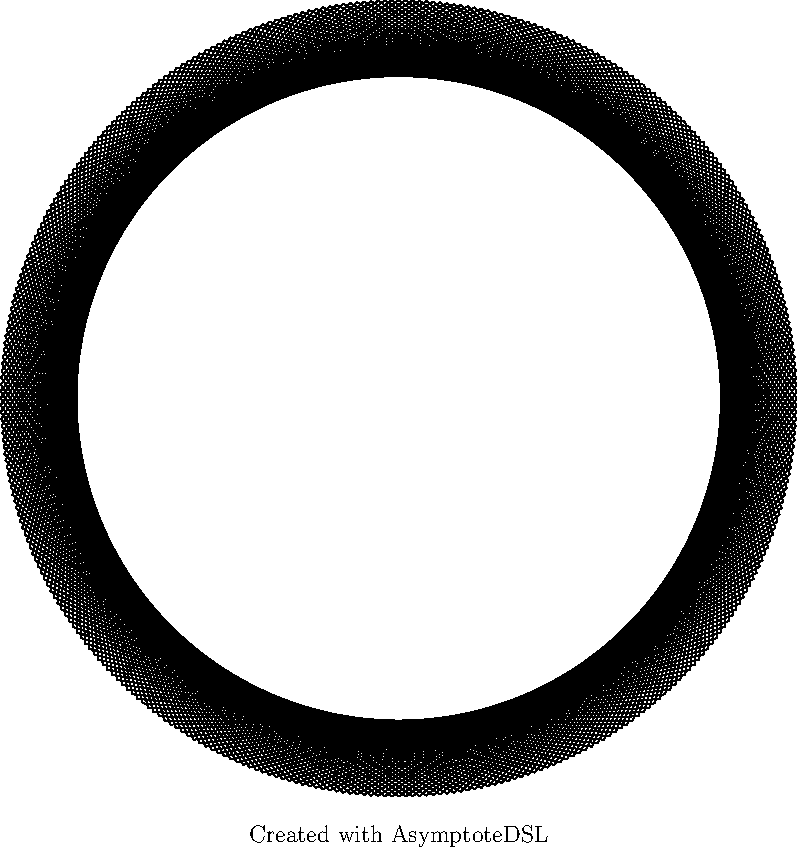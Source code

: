 size(15cm, 15cm);
draw(rotate(1.0) * polygon(5), black);
draw(rotate(2.0) * polygon(5), black);
draw(rotate(3.0) * polygon(5), black);
draw(rotate(4.0) * polygon(5), black);
draw(rotate(5.0) * polygon(5), black);
draw(rotate(6.0) * polygon(5), black);
draw(rotate(7.0) * polygon(5), black);
draw(rotate(8.0) * polygon(5), black);
draw(rotate(9.0) * polygon(5), black);
draw(rotate(10.0) * polygon(5), black);
draw(rotate(11.0) * polygon(5), black);
draw(rotate(12.0) * polygon(5), black);
draw(rotate(13.0) * polygon(5), black);
draw(rotate(14.0) * polygon(5), black);
draw(rotate(15.0) * polygon(5), black);
draw(rotate(16.0) * polygon(5), black);
draw(rotate(17.0) * polygon(5), black);
draw(rotate(18.0) * polygon(5), black);
draw(rotate(19.0) * polygon(5), black);
draw(rotate(20.0) * polygon(5), black);
draw(rotate(21.0) * polygon(5), black);
draw(rotate(22.0) * polygon(5), black);
draw(rotate(23.0) * polygon(5), black);
draw(rotate(24.0) * polygon(5), black);
draw(rotate(25.0) * polygon(5), black);
draw(rotate(26.0) * polygon(5), black);
draw(rotate(27.0) * polygon(5), black);
draw(rotate(28.0) * polygon(5), black);
draw(rotate(29.0) * polygon(5), black);
draw(rotate(30.0) * polygon(5), black);
draw(rotate(31.0) * polygon(5), black);
draw(rotate(32.0) * polygon(5), black);
draw(rotate(33.0) * polygon(5), black);
draw(rotate(34.0) * polygon(5), black);
draw(rotate(35.0) * polygon(5), black);
draw(rotate(36.0) * polygon(5), black);
draw(rotate(37.0) * polygon(5), black);
draw(rotate(38.0) * polygon(5), black);
draw(rotate(39.0) * polygon(5), black);
draw(rotate(40.0) * polygon(5), black);
draw(rotate(41.0) * polygon(5), black);
draw(rotate(42.0) * polygon(5), black);
draw(rotate(43.0) * polygon(5), black);
draw(rotate(44.0) * polygon(5), black);
draw(rotate(45.0) * polygon(5), black);
draw(rotate(46.0) * polygon(5), black);
draw(rotate(47.0) * polygon(5), black);
draw(rotate(48.0) * polygon(5), black);
draw(rotate(49.0) * polygon(5), black);
draw(rotate(50.0) * polygon(5), black);
draw(rotate(51.0) * polygon(5), black);
draw(rotate(52.0) * polygon(5), black);
draw(rotate(53.0) * polygon(5), black);
draw(rotate(54.0) * polygon(5), black);
draw(rotate(55.0) * polygon(5), black);
draw(rotate(56.0) * polygon(5), black);
draw(rotate(57.0) * polygon(5), black);
draw(rotate(58.0) * polygon(5), black);
draw(rotate(59.0) * polygon(5), black);
draw(rotate(60.0) * polygon(5), black);
draw(rotate(61.0) * polygon(5), black);
draw(rotate(62.0) * polygon(5), black);
draw(rotate(63.0) * polygon(5), black);
draw(rotate(64.0) * polygon(5), black);
draw(rotate(65.0) * polygon(5), black);
draw(rotate(66.0) * polygon(5), black);
draw(rotate(67.0) * polygon(5), black);
draw(rotate(68.0) * polygon(5), black);
draw(rotate(69.0) * polygon(5), black);
draw(rotate(70.0) * polygon(5), black);
draw(rotate(71.0) * polygon(5), black);
draw(rotate(72.0) * polygon(5), black);
label("Created with AsymptoteDSL", (0.0,-1.1), align = NoAlign, black);
